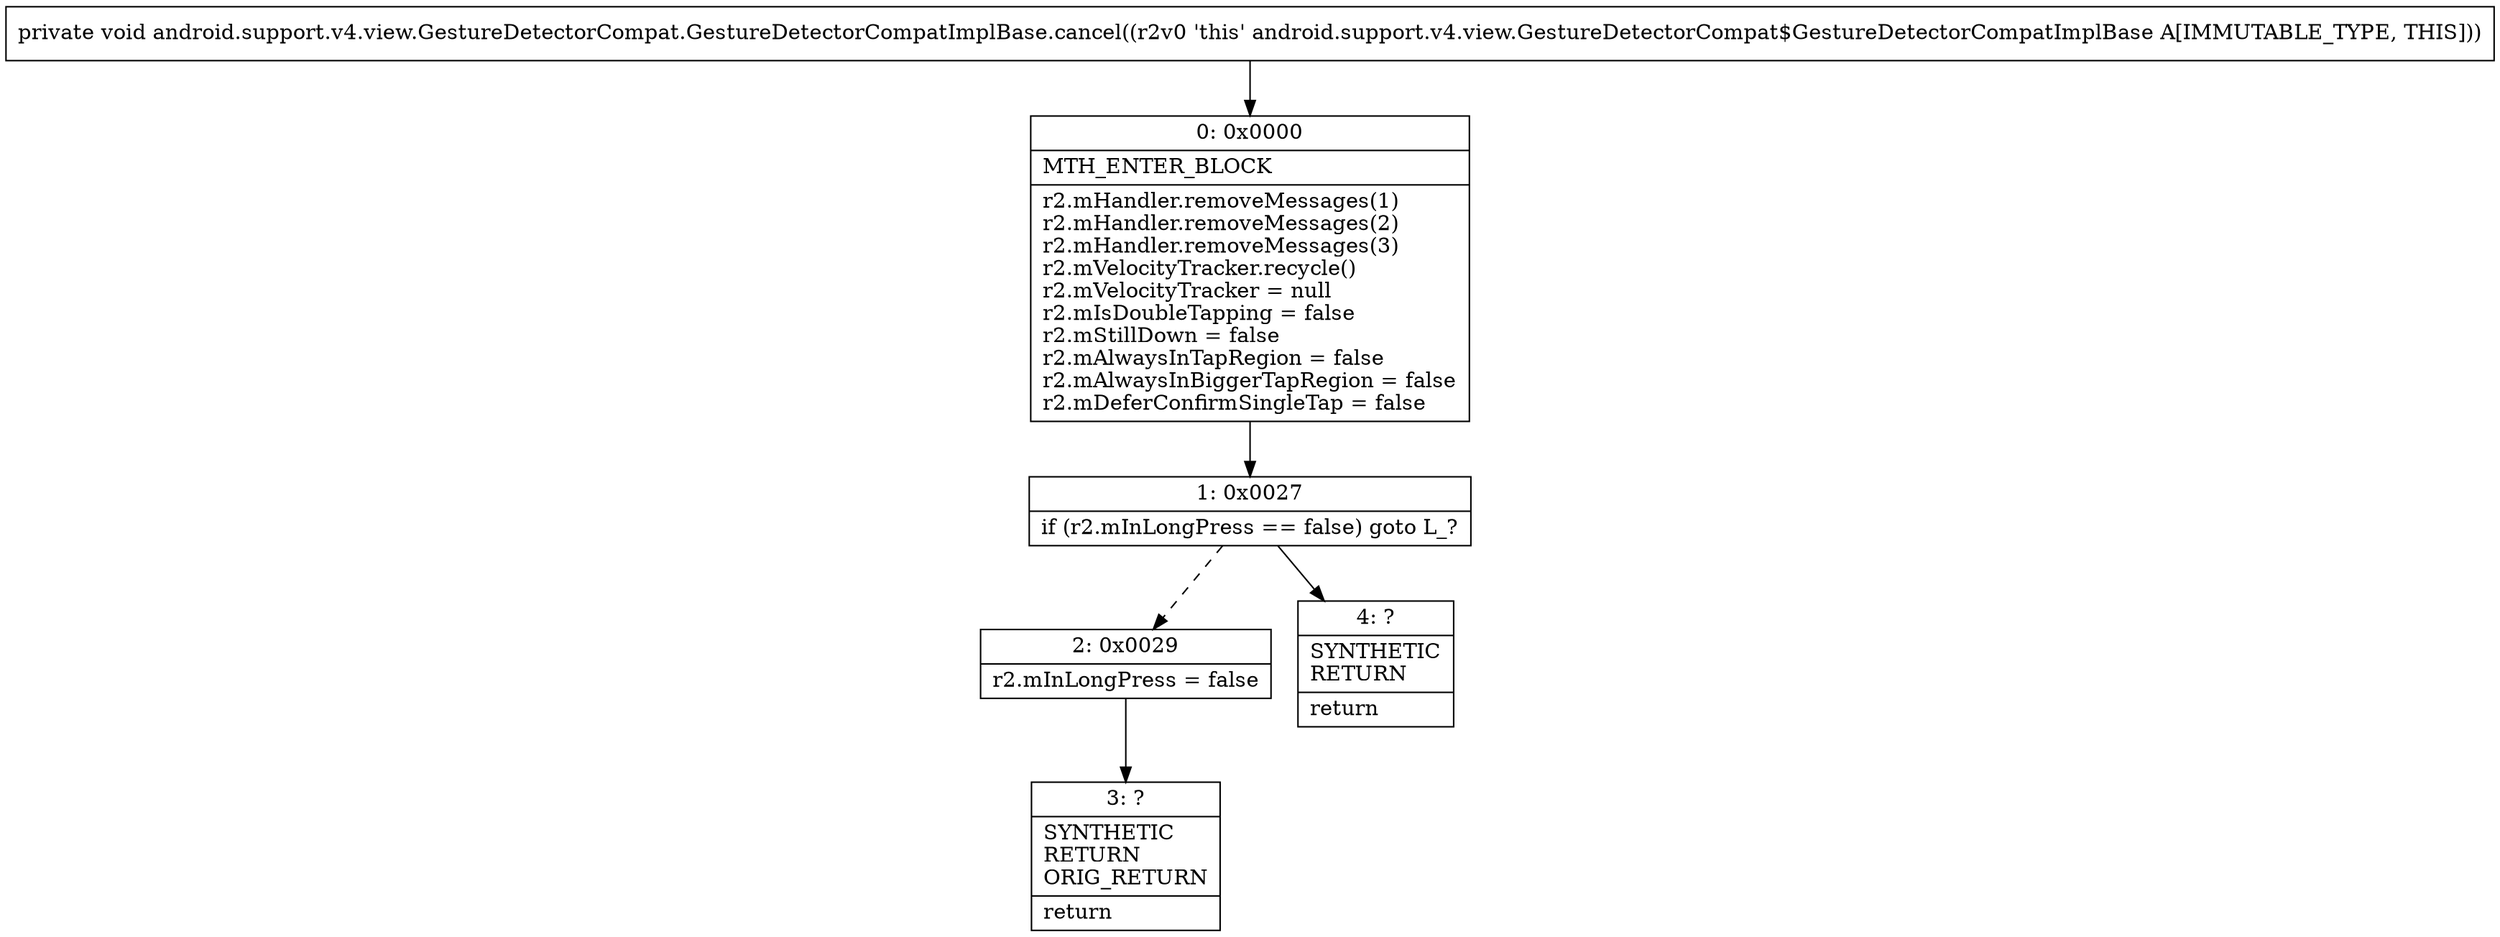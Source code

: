 digraph "CFG forandroid.support.v4.view.GestureDetectorCompat.GestureDetectorCompatImplBase.cancel()V" {
Node_0 [shape=record,label="{0\:\ 0x0000|MTH_ENTER_BLOCK\l|r2.mHandler.removeMessages(1)\lr2.mHandler.removeMessages(2)\lr2.mHandler.removeMessages(3)\lr2.mVelocityTracker.recycle()\lr2.mVelocityTracker = null\lr2.mIsDoubleTapping = false\lr2.mStillDown = false\lr2.mAlwaysInTapRegion = false\lr2.mAlwaysInBiggerTapRegion = false\lr2.mDeferConfirmSingleTap = false\l}"];
Node_1 [shape=record,label="{1\:\ 0x0027|if (r2.mInLongPress == false) goto L_?\l}"];
Node_2 [shape=record,label="{2\:\ 0x0029|r2.mInLongPress = false\l}"];
Node_3 [shape=record,label="{3\:\ ?|SYNTHETIC\lRETURN\lORIG_RETURN\l|return\l}"];
Node_4 [shape=record,label="{4\:\ ?|SYNTHETIC\lRETURN\l|return\l}"];
MethodNode[shape=record,label="{private void android.support.v4.view.GestureDetectorCompat.GestureDetectorCompatImplBase.cancel((r2v0 'this' android.support.v4.view.GestureDetectorCompat$GestureDetectorCompatImplBase A[IMMUTABLE_TYPE, THIS])) }"];
MethodNode -> Node_0;
Node_0 -> Node_1;
Node_1 -> Node_2[style=dashed];
Node_1 -> Node_4;
Node_2 -> Node_3;
}

